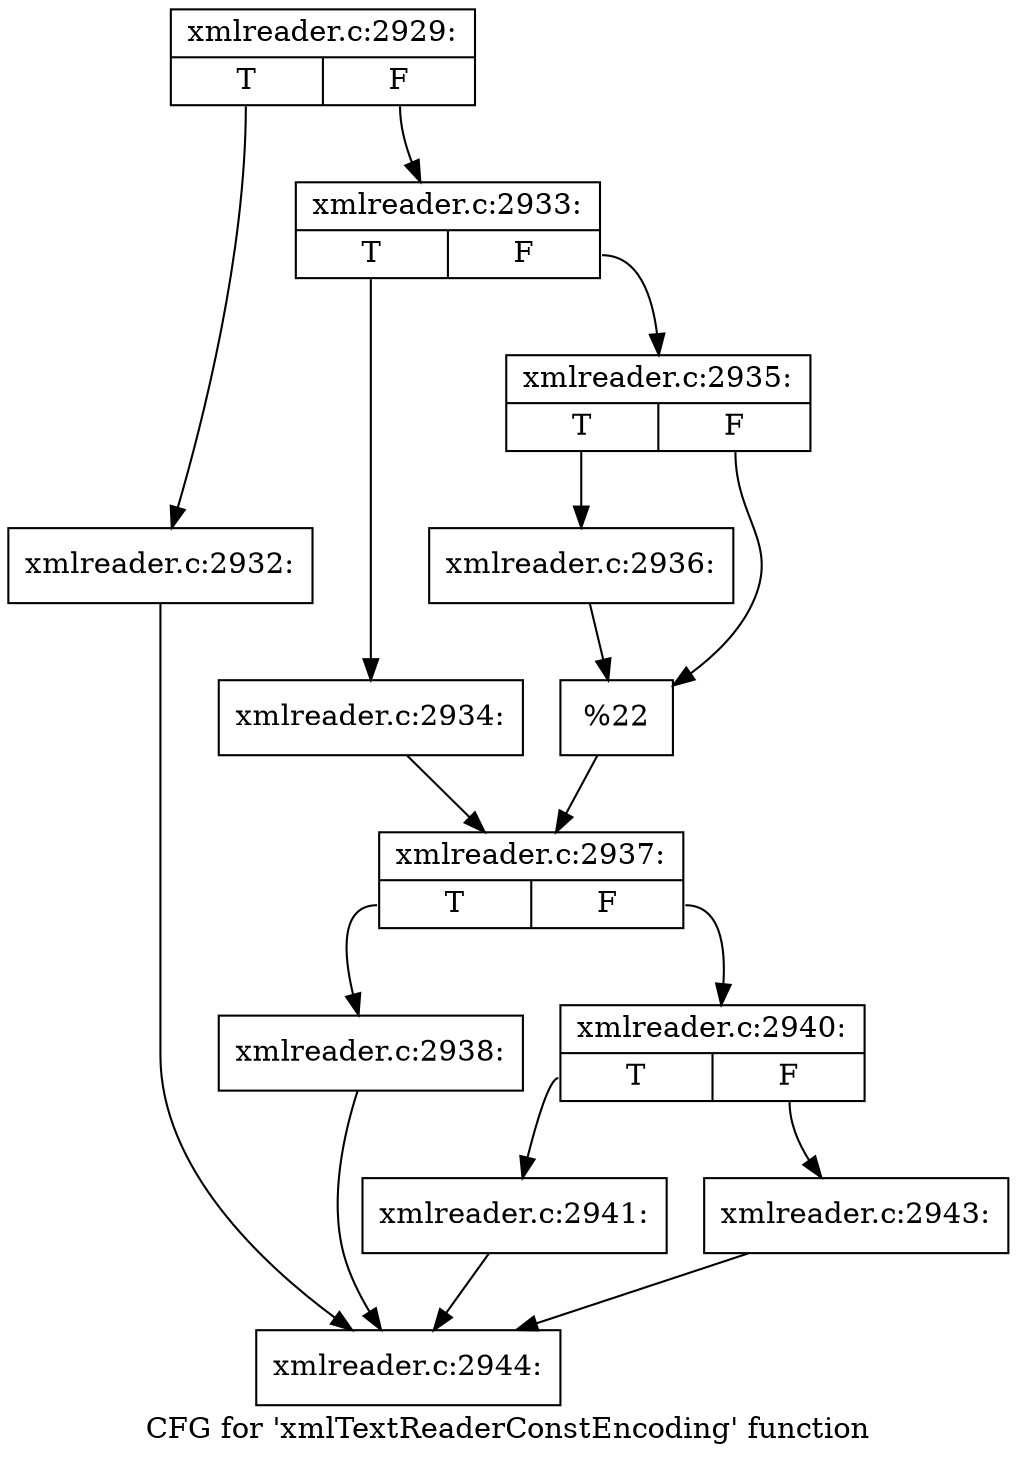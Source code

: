 digraph "CFG for 'xmlTextReaderConstEncoding' function" {
	label="CFG for 'xmlTextReaderConstEncoding' function";

	Node0x47a0d10 [shape=record,label="{xmlreader.c:2929:|{<s0>T|<s1>F}}"];
	Node0x47a0d10:s0 -> Node0x47a0ad0;
	Node0x47a0d10:s1 -> Node0x47a0b20;
	Node0x47a0ad0 [shape=record,label="{xmlreader.c:2932:}"];
	Node0x47a0ad0 -> Node0x47a7ca0;
	Node0x47a0b20 [shape=record,label="{xmlreader.c:2933:|{<s0>T|<s1>F}}"];
	Node0x47a0b20:s0 -> Node0x47a8800;
	Node0x47a0b20:s1 -> Node0x47a88a0;
	Node0x47a8800 [shape=record,label="{xmlreader.c:2934:}"];
	Node0x47a8800 -> Node0x47a8850;
	Node0x47a88a0 [shape=record,label="{xmlreader.c:2935:|{<s0>T|<s1>F}}"];
	Node0x47a88a0:s0 -> Node0x47a8fc0;
	Node0x47a88a0:s1 -> Node0x47a9010;
	Node0x47a8fc0 [shape=record,label="{xmlreader.c:2936:}"];
	Node0x47a8fc0 -> Node0x47a9010;
	Node0x47a9010 [shape=record,label="{%22}"];
	Node0x47a9010 -> Node0x47a8850;
	Node0x47a8850 [shape=record,label="{xmlreader.c:2937:|{<s0>T|<s1>F}}"];
	Node0x47a8850:s0 -> Node0x47a9920;
	Node0x47a8850:s1 -> Node0x47a9970;
	Node0x47a9920 [shape=record,label="{xmlreader.c:2938:}"];
	Node0x47a9920 -> Node0x47a7ca0;
	Node0x47a9970 [shape=record,label="{xmlreader.c:2940:|{<s0>T|<s1>F}}"];
	Node0x47a9970:s0 -> Node0x47a9dd0;
	Node0x47a9970:s1 -> Node0x47a9e70;
	Node0x47a9dd0 [shape=record,label="{xmlreader.c:2941:}"];
	Node0x47a9dd0 -> Node0x47a7ca0;
	Node0x47a9e70 [shape=record,label="{xmlreader.c:2943:}"];
	Node0x47a9e70 -> Node0x47a7ca0;
	Node0x47a7ca0 [shape=record,label="{xmlreader.c:2944:}"];
}
